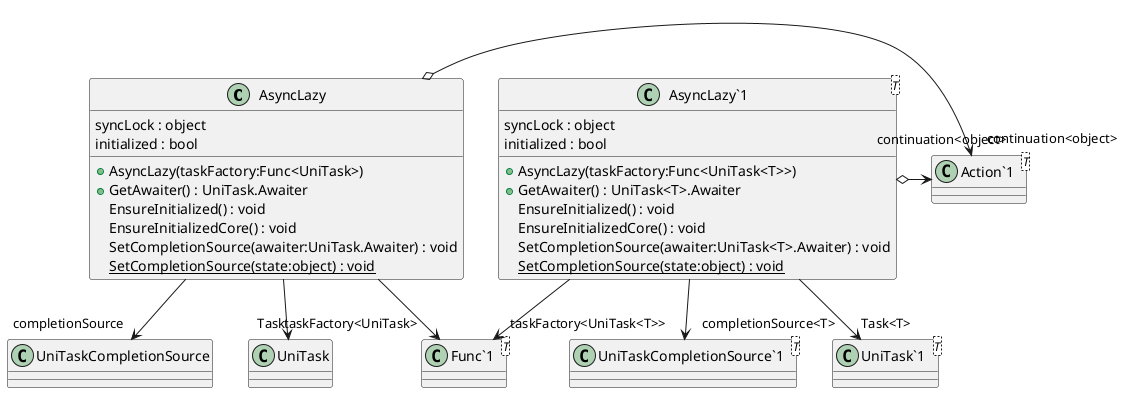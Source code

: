 @startuml
class AsyncLazy {
    syncLock : object
    initialized : bool
    + AsyncLazy(taskFactory:Func<UniTask>)
    + GetAwaiter() : UniTask.Awaiter
    EnsureInitialized() : void
    EnsureInitializedCore() : void
    SetCompletionSource(awaiter:UniTask.Awaiter) : void
    {static} SetCompletionSource(state:object) : void
}
class "AsyncLazy`1"<T> {
    syncLock : object
    initialized : bool
    + AsyncLazy(taskFactory:Func<UniTask<T>>)
    + GetAwaiter() : UniTask<T>.Awaiter
    EnsureInitialized() : void
    EnsureInitializedCore() : void
    SetCompletionSource(awaiter:UniTask<T>.Awaiter) : void
    {static} SetCompletionSource(state:object) : void
}
class "Action`1"<T> {
}
class "Func`1"<T> {
}
class "UniTaskCompletionSource`1"<T> {
}
class "UniTask`1"<T> {
}
AsyncLazy o-> "continuation<object>" "Action`1"
AsyncLazy --> "taskFactory<UniTask>" "Func`1"
AsyncLazy --> "completionSource" UniTaskCompletionSource
AsyncLazy --> "Task" UniTask
"AsyncLazy`1" o-> "continuation<object>" "Action`1"
"AsyncLazy`1" --> "taskFactory<UniTask<T>>" "Func`1"
"AsyncLazy`1" --> "completionSource<T>" "UniTaskCompletionSource`1"
"AsyncLazy`1" --> "Task<T>" "UniTask`1"
@enduml

